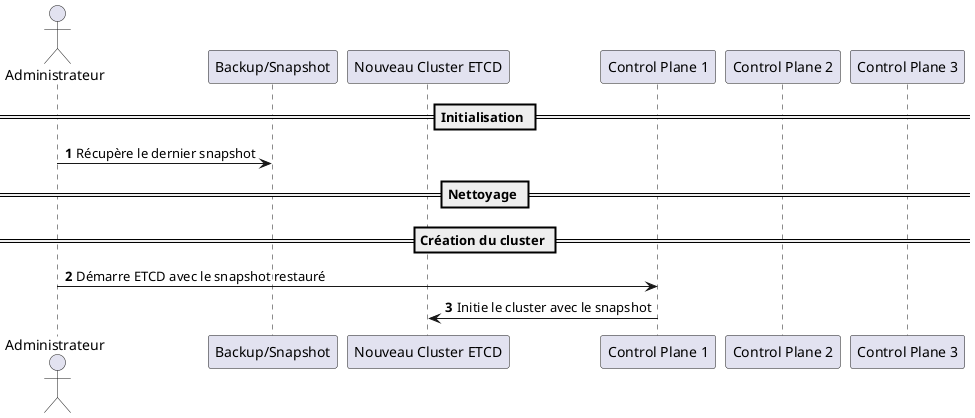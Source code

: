 @startuml
autonumber

actor "Administrateur" as Admin
participant "Backup/Snapshot" as Backup
participant "Nouveau Cluster ETCD" as NewCluster
participant "Control Plane 1" as Node1
participant "Control Plane 2" as Node2
participant "Control Plane 3" as Node3

== Initialisation ==
Admin -> Backup : Récupère le dernier snapshot

== Nettoyage ==

== Création du cluster ==
Admin -> Node1 : Démarre ETCD avec le snapshot restauré
Node1 -> NewCluster : Initie le cluster avec le snapshot

@enduml